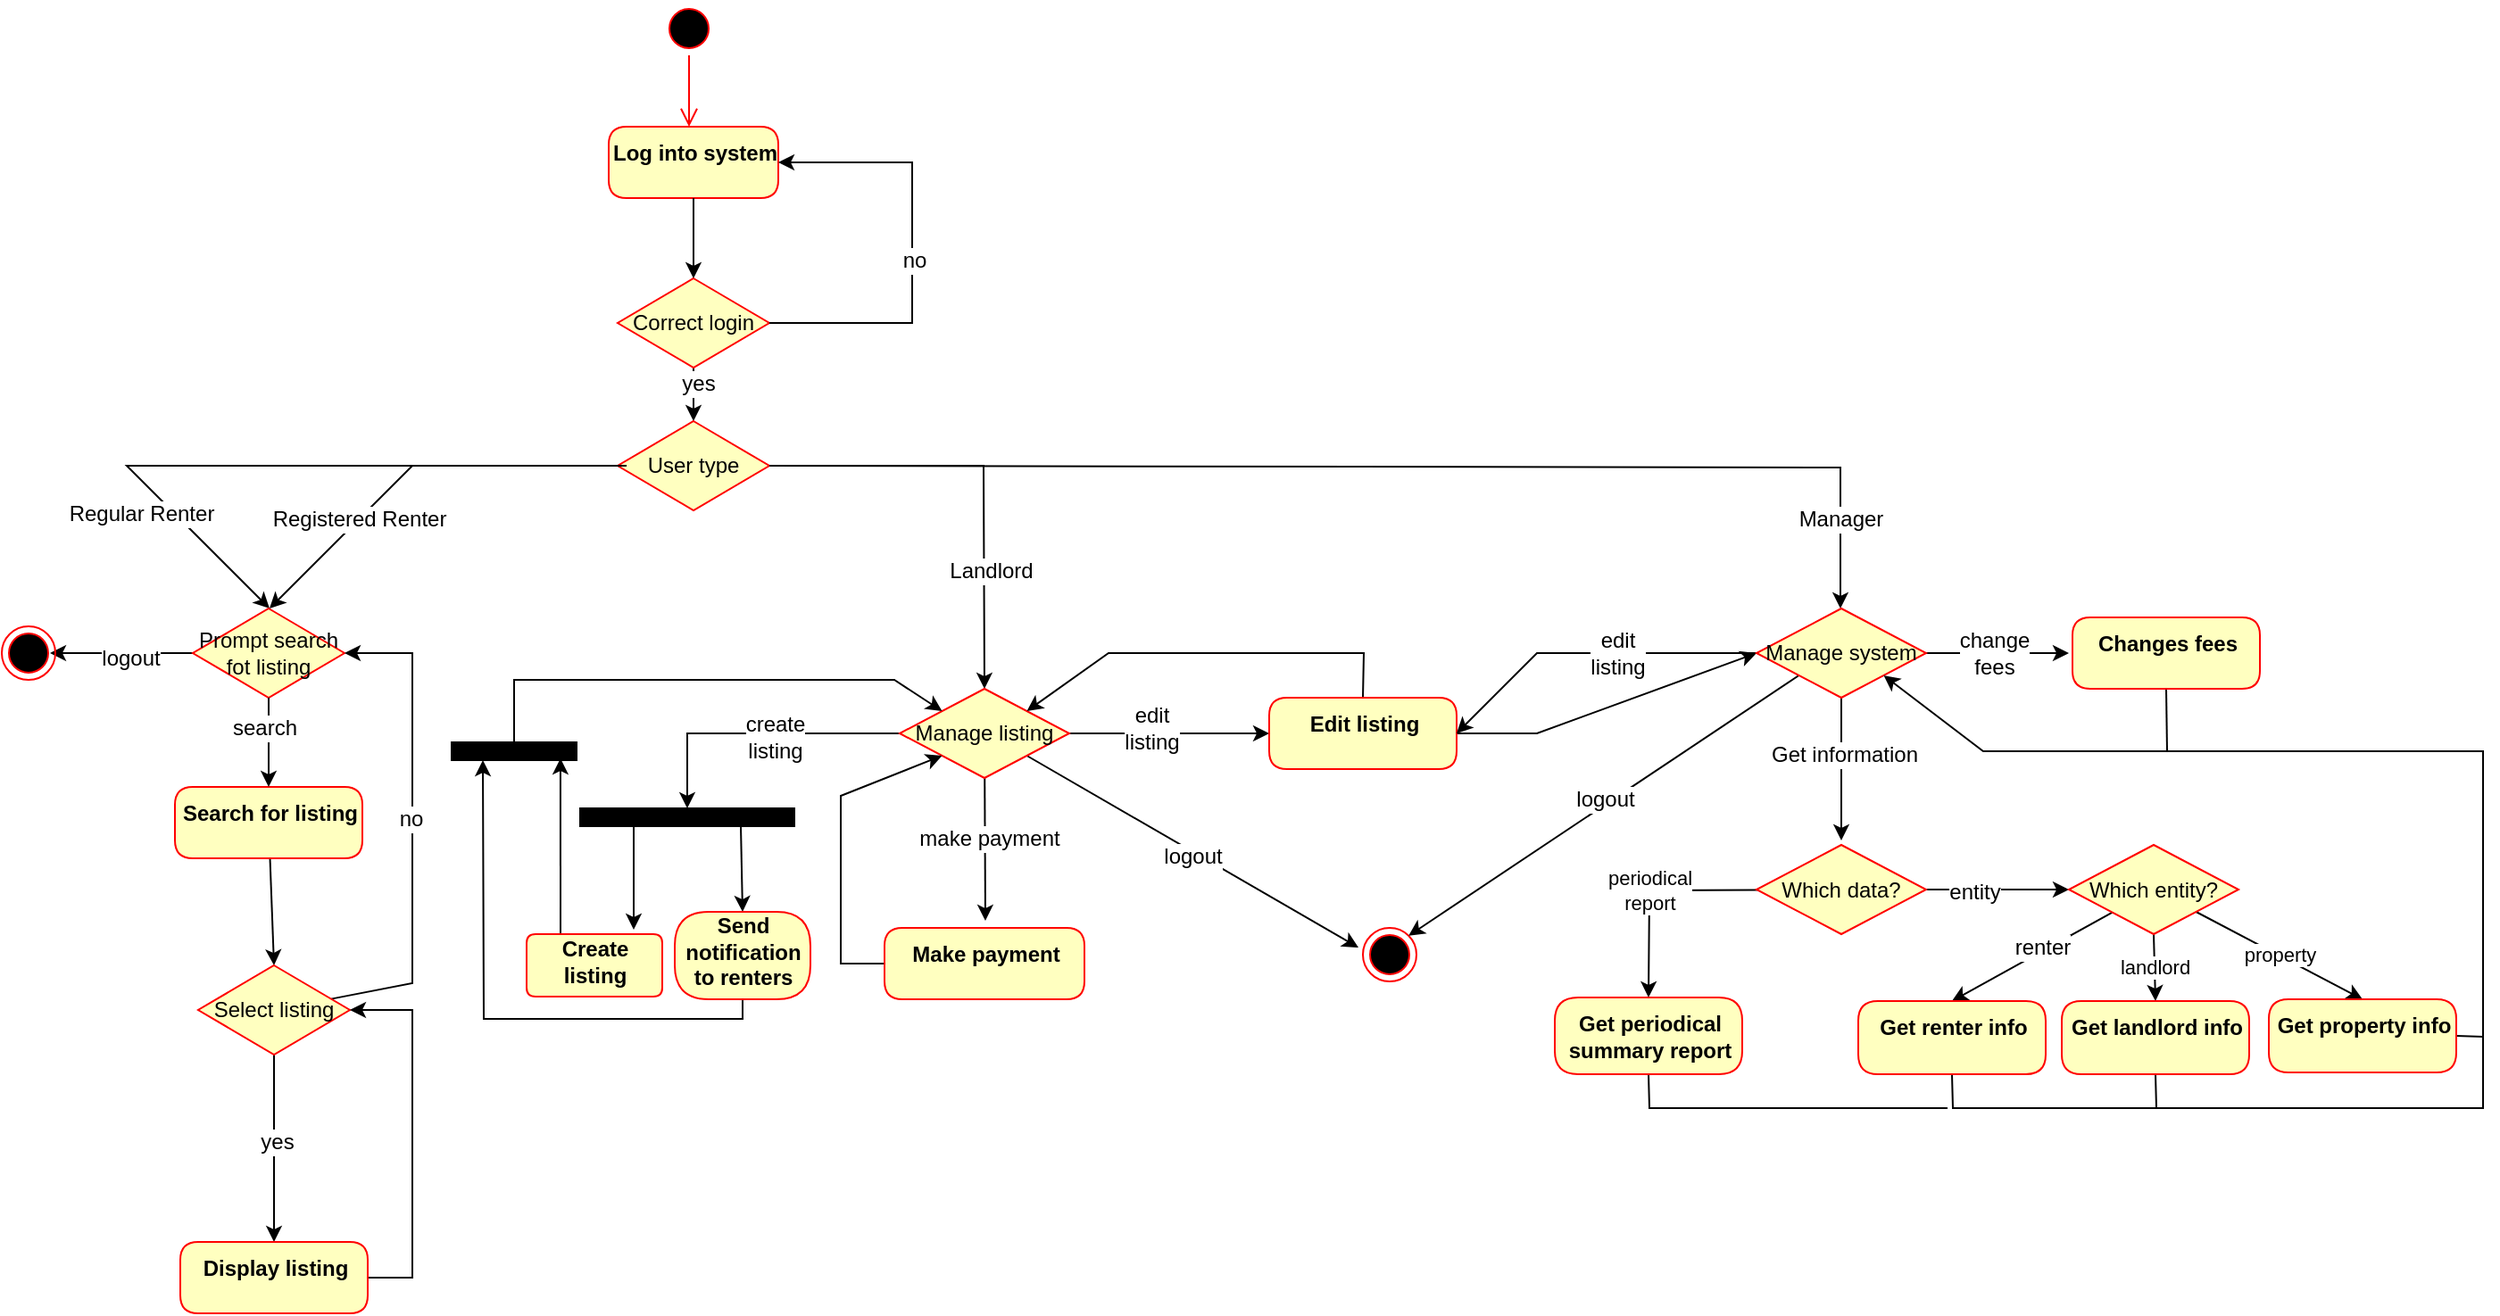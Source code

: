 <mxfile version="12.1.7" type="device" pages="1"><diagram id="JlBiW-BQGtLC-B6tLBqx" name="Page-1"><mxGraphModel dx="1553" dy="1110" grid="1" gridSize="10" guides="1" tooltips="1" connect="1" arrows="1" fold="1" page="1" pageScale="1" pageWidth="850" pageHeight="1100" math="0" shadow="0"><root><mxCell id="0"/><mxCell id="1" parent="0"/><mxCell id="_xw0BXRnaJz7iG0vLQmZ-1" value="" style="ellipse;html=1;shape=startState;fillColor=#000000;strokeColor=#ff0000;" vertex="1" parent="1"><mxGeometry x="380" y="20" width="30" height="30" as="geometry"/></mxCell><mxCell id="_xw0BXRnaJz7iG0vLQmZ-2" value="" style="edgeStyle=orthogonalEdgeStyle;html=1;verticalAlign=bottom;endArrow=open;endSize=8;strokeColor=#ff0000;" edge="1" source="_xw0BXRnaJz7iG0vLQmZ-1" parent="1"><mxGeometry relative="1" as="geometry"><mxPoint x="395" y="90" as="targetPoint"/></mxGeometry></mxCell><mxCell id="_xw0BXRnaJz7iG0vLQmZ-6" value="Log into system" style="swimlane;html=1;fontStyle=1;align=center;verticalAlign=middle;childLayout=stackLayout;horizontal=1;startSize=30;horizontalStack=0;resizeParent=0;resizeLast=1;container=0;fontColor=#000000;collapsible=0;rounded=1;arcSize=30;strokeColor=#ff0000;fillColor=#ffffc0;swimlaneFillColor=#ffffc0;swimlaneLine=0;" vertex="1" parent="1"><mxGeometry x="350" y="90" width="95" height="40" as="geometry"/></mxCell><mxCell id="_xw0BXRnaJz7iG0vLQmZ-18" value="" style="edgeStyle=none;rounded=0;orthogonalLoop=1;jettySize=auto;html=1;" edge="1" parent="1" source="_xw0BXRnaJz7iG0vLQmZ-9" target="_xw0BXRnaJz7iG0vLQmZ-17"><mxGeometry relative="1" as="geometry"/></mxCell><mxCell id="_xw0BXRnaJz7iG0vLQmZ-19" value="yes" style="text;html=1;resizable=0;points=[];align=center;verticalAlign=middle;labelBackgroundColor=#ffffff;" vertex="1" connectable="0" parent="_xw0BXRnaJz7iG0vLQmZ-18"><mxGeometry x="-0.444" y="2" relative="1" as="geometry"><mxPoint as="offset"/></mxGeometry></mxCell><mxCell id="_xw0BXRnaJz7iG0vLQmZ-9" value="Correct login" style="rhombus;whiteSpace=wrap;html=1;fillColor=#ffffc0;strokeColor=#ff0000;" vertex="1" parent="1"><mxGeometry x="355" y="175" width="85" height="50" as="geometry"/></mxCell><mxCell id="_xw0BXRnaJz7iG0vLQmZ-20" style="edgeStyle=none;rounded=0;orthogonalLoop=1;jettySize=auto;html=1;exitX=1;exitY=0.5;exitDx=0;exitDy=0;" edge="1" parent="1" source="_xw0BXRnaJz7iG0vLQmZ-17"><mxGeometry relative="1" as="geometry"><mxPoint x="1040" y="360" as="targetPoint"/><Array as="points"><mxPoint x="1040" y="281"/></Array></mxGeometry></mxCell><mxCell id="_xw0BXRnaJz7iG0vLQmZ-31" value="Manager" style="text;html=1;resizable=0;points=[];align=center;verticalAlign=middle;labelBackgroundColor=#ffffff;" vertex="1" connectable="0" parent="_xw0BXRnaJz7iG0vLQmZ-20"><mxGeometry x="0.804" y="2" relative="1" as="geometry"><mxPoint x="-2" y="16" as="offset"/></mxGeometry></mxCell><mxCell id="_xw0BXRnaJz7iG0vLQmZ-17" value="User type" style="rhombus;whiteSpace=wrap;html=1;fillColor=#ffffc0;strokeColor=#ff0000;" vertex="1" parent="1"><mxGeometry x="355" y="255" width="85" height="50" as="geometry"/></mxCell><mxCell id="_xw0BXRnaJz7iG0vLQmZ-21" style="edgeStyle=none;rounded=0;orthogonalLoop=1;jettySize=auto;html=1;exitX=1;exitY=0.5;exitDx=0;exitDy=0;entryX=1;entryY=0.5;entryDx=0;entryDy=0;" edge="1" parent="1" source="_xw0BXRnaJz7iG0vLQmZ-9" target="_xw0BXRnaJz7iG0vLQmZ-6"><mxGeometry relative="1" as="geometry"><mxPoint x="645" y="225" as="targetPoint"/><mxPoint x="440" y="146" as="sourcePoint"/><Array as="points"><mxPoint x="520" y="200"/><mxPoint x="520" y="110"/></Array></mxGeometry></mxCell><mxCell id="_xw0BXRnaJz7iG0vLQmZ-22" value="no" style="text;html=1;resizable=0;points=[];align=center;verticalAlign=middle;labelBackgroundColor=#ffffff;" vertex="1" connectable="0" parent="_xw0BXRnaJz7iG0vLQmZ-21"><mxGeometry x="-0.347" y="35" relative="1" as="geometry"><mxPoint x="36" y="-35" as="offset"/></mxGeometry></mxCell><mxCell id="_xw0BXRnaJz7iG0vLQmZ-23" style="edgeStyle=none;rounded=0;orthogonalLoop=1;jettySize=auto;html=1;exitX=0.5;exitY=1;exitDx=0;exitDy=0;entryX=0.5;entryY=0;entryDx=0;entryDy=0;" edge="1" parent="1" source="_xw0BXRnaJz7iG0vLQmZ-6" target="_xw0BXRnaJz7iG0vLQmZ-9"><mxGeometry relative="1" as="geometry"><mxPoint x="660" y="380" as="targetPoint"/><mxPoint x="455" y="301" as="sourcePoint"/><Array as="points"/></mxGeometry></mxCell><mxCell id="_xw0BXRnaJz7iG0vLQmZ-24" style="edgeStyle=none;rounded=0;orthogonalLoop=1;jettySize=auto;html=1;exitX=1;exitY=0.5;exitDx=0;exitDy=0;entryX=0.5;entryY=0;entryDx=0;entryDy=0;" edge="1" parent="1" source="_xw0BXRnaJz7iG0vLQmZ-17" target="_xw0BXRnaJz7iG0vLQmZ-64"><mxGeometry relative="1" as="geometry"><mxPoint x="560" y="360" as="targetPoint"/><mxPoint x="465" y="311" as="sourcePoint"/><Array as="points"><mxPoint x="560" y="280"/></Array></mxGeometry></mxCell><mxCell id="_xw0BXRnaJz7iG0vLQmZ-29" value="Landlord" style="text;html=1;resizable=0;points=[];align=center;verticalAlign=middle;labelBackgroundColor=#ffffff;" vertex="1" connectable="0" parent="_xw0BXRnaJz7iG0vLQmZ-24"><mxGeometry x="0.2" y="-32" relative="1" as="geometry"><mxPoint x="36" y="32" as="offset"/></mxGeometry></mxCell><mxCell id="_xw0BXRnaJz7iG0vLQmZ-25" style="edgeStyle=none;rounded=0;orthogonalLoop=1;jettySize=auto;html=1;exitX=0;exitY=0.5;exitDx=0;exitDy=0;" edge="1" parent="1" source="_xw0BXRnaJz7iG0vLQmZ-17"><mxGeometry relative="1" as="geometry"><mxPoint x="160" y="360" as="targetPoint"/><mxPoint x="450" y="290" as="sourcePoint"/><Array as="points"><mxPoint x="80" y="280"/></Array></mxGeometry></mxCell><mxCell id="_xw0BXRnaJz7iG0vLQmZ-32" value="Regular Renter" style="text;html=1;resizable=0;points=[];align=center;verticalAlign=middle;labelBackgroundColor=#ffffff;" vertex="1" connectable="0" parent="_xw0BXRnaJz7iG0vLQmZ-25"><mxGeometry x="0.549" y="31" relative="1" as="geometry"><mxPoint x="-32" y="31" as="offset"/></mxGeometry></mxCell><mxCell id="_xw0BXRnaJz7iG0vLQmZ-26" style="edgeStyle=none;rounded=0;orthogonalLoop=1;jettySize=auto;html=1;" edge="1" parent="1"><mxGeometry relative="1" as="geometry"><mxPoint x="160" y="360" as="targetPoint"/><mxPoint x="360" y="280" as="sourcePoint"/><Array as="points"><mxPoint x="240" y="280"/></Array></mxGeometry></mxCell><mxCell id="_xw0BXRnaJz7iG0vLQmZ-28" value="Registered Renter" style="text;html=1;resizable=0;points=[];align=center;verticalAlign=middle;labelBackgroundColor=#ffffff;" vertex="1" connectable="0" parent="_xw0BXRnaJz7iG0vLQmZ-26"><mxGeometry x="0.2" y="33" relative="1" as="geometry"><mxPoint x="-39" y="-7.5" as="offset"/></mxGeometry></mxCell><mxCell id="_xw0BXRnaJz7iG0vLQmZ-38" value="" style="edgeStyle=none;rounded=0;orthogonalLoop=1;jettySize=auto;html=1;" edge="1" parent="1" source="_xw0BXRnaJz7iG0vLQmZ-34"><mxGeometry relative="1" as="geometry"><mxPoint x="37" y="385" as="targetPoint"/></mxGeometry></mxCell><mxCell id="_xw0BXRnaJz7iG0vLQmZ-59" value="logout" style="text;html=1;resizable=0;points=[];align=center;verticalAlign=middle;labelBackgroundColor=#ffffff;" vertex="1" connectable="0" parent="_xw0BXRnaJz7iG0vLQmZ-38"><mxGeometry x="-0.125" y="3" relative="1" as="geometry"><mxPoint as="offset"/></mxGeometry></mxCell><mxCell id="_xw0BXRnaJz7iG0vLQmZ-34" value="Prompt search fot listing" style="rhombus;whiteSpace=wrap;html=1;fillColor=#ffffc0;strokeColor=#ff0000;" vertex="1" parent="1"><mxGeometry x="117" y="360" width="85" height="50" as="geometry"/></mxCell><mxCell id="_xw0BXRnaJz7iG0vLQmZ-41" value="" style="edgeStyle=none;rounded=0;orthogonalLoop=1;jettySize=auto;html=1;entryX=0.5;entryY=0;entryDx=0;entryDy=0;" edge="1" parent="1" source="_xw0BXRnaJz7iG0vLQmZ-39" target="_xw0BXRnaJz7iG0vLQmZ-42"><mxGeometry relative="1" as="geometry"><mxPoint x="162.5" y="580" as="targetPoint"/></mxGeometry></mxCell><mxCell id="_xw0BXRnaJz7iG0vLQmZ-39" value="Search for listing" style="swimlane;html=1;fontStyle=1;align=center;verticalAlign=middle;childLayout=stackLayout;horizontal=1;startSize=30;horizontalStack=0;resizeParent=0;resizeLast=1;container=0;fontColor=#000000;collapsible=0;rounded=1;arcSize=30;strokeColor=#ff0000;fillColor=#ffffc0;swimlaneFillColor=#ffffc0;swimlaneLine=0;" vertex="1" parent="1"><mxGeometry x="107" y="460" width="105" height="40" as="geometry"/></mxCell><mxCell id="_xw0BXRnaJz7iG0vLQmZ-44" value="" style="edgeStyle=none;rounded=0;orthogonalLoop=1;jettySize=auto;html=1;entryX=1;entryY=0.5;entryDx=0;entryDy=0;" edge="1" parent="1" source="_xw0BXRnaJz7iG0vLQmZ-42" target="_xw0BXRnaJz7iG0vLQmZ-34"><mxGeometry relative="1" as="geometry"><mxPoint x="105" y="515" as="targetPoint"/><Array as="points"><mxPoint x="240" y="570"/><mxPoint x="240" y="385"/></Array></mxGeometry></mxCell><mxCell id="_xw0BXRnaJz7iG0vLQmZ-45" value="no" style="text;html=1;resizable=0;points=[];align=center;verticalAlign=middle;labelBackgroundColor=#ffffff;" vertex="1" connectable="0" parent="_xw0BXRnaJz7iG0vLQmZ-44"><mxGeometry x="0.029" y="1" relative="1" as="geometry"><mxPoint as="offset"/></mxGeometry></mxCell><mxCell id="_xw0BXRnaJz7iG0vLQmZ-47" value="" style="edgeStyle=none;rounded=0;orthogonalLoop=1;jettySize=auto;html=1;" edge="1" parent="1" source="_xw0BXRnaJz7iG0vLQmZ-42"><mxGeometry relative="1" as="geometry"><mxPoint x="162.5" y="715" as="targetPoint"/></mxGeometry></mxCell><mxCell id="_xw0BXRnaJz7iG0vLQmZ-48" value="yes" style="text;html=1;resizable=0;points=[];align=center;verticalAlign=middle;labelBackgroundColor=#ffffff;" vertex="1" connectable="0" parent="_xw0BXRnaJz7iG0vLQmZ-47"><mxGeometry x="-0.075" y="1" relative="1" as="geometry"><mxPoint as="offset"/></mxGeometry></mxCell><mxCell id="_xw0BXRnaJz7iG0vLQmZ-42" value="Select listing" style="rhombus;whiteSpace=wrap;html=1;fillColor=#ffffc0;strokeColor=#ff0000;" vertex="1" parent="1"><mxGeometry x="120" y="560" width="85" height="50" as="geometry"/></mxCell><mxCell id="_xw0BXRnaJz7iG0vLQmZ-51" value="" style="edgeStyle=none;rounded=0;orthogonalLoop=1;jettySize=auto;html=1;entryX=1;entryY=0.5;entryDx=0;entryDy=0;" edge="1" parent="1" source="_xw0BXRnaJz7iG0vLQmZ-49" target="_xw0BXRnaJz7iG0vLQmZ-42"><mxGeometry relative="1" as="geometry"><mxPoint x="260" y="730" as="targetPoint"/><Array as="points"><mxPoint x="240" y="735"/><mxPoint x="240" y="585"/></Array></mxGeometry></mxCell><mxCell id="_xw0BXRnaJz7iG0vLQmZ-49" value="Display listing" style="swimlane;html=1;fontStyle=1;align=center;verticalAlign=middle;childLayout=stackLayout;horizontal=1;startSize=30;horizontalStack=0;resizeParent=0;resizeLast=1;container=0;fontColor=#000000;collapsible=0;rounded=1;arcSize=30;strokeColor=#ff0000;fillColor=#ffffc0;swimlaneFillColor=#ffffc0;swimlaneLine=0;" vertex="1" parent="1"><mxGeometry x="110" y="715" width="105" height="40" as="geometry"/></mxCell><mxCell id="_xw0BXRnaJz7iG0vLQmZ-56" value="" style="ellipse;html=1;shape=endState;fillColor=#000000;strokeColor=#ff0000;" vertex="1" parent="1"><mxGeometry x="10" y="370" width="30" height="30" as="geometry"/></mxCell><mxCell id="_xw0BXRnaJz7iG0vLQmZ-62" value="" style="edgeStyle=none;rounded=0;orthogonalLoop=1;jettySize=auto;html=1;exitX=0.5;exitY=1;exitDx=0;exitDy=0;entryX=0.5;entryY=0;entryDx=0;entryDy=0;" edge="1" parent="1" source="_xw0BXRnaJz7iG0vLQmZ-34" target="_xw0BXRnaJz7iG0vLQmZ-39"><mxGeometry relative="1" as="geometry"><mxPoint x="172.5" y="510" as="sourcePoint"/><mxPoint x="172.5" y="590" as="targetPoint"/></mxGeometry></mxCell><mxCell id="_xw0BXRnaJz7iG0vLQmZ-63" value="search" style="text;html=1;resizable=0;points=[];align=center;verticalAlign=middle;labelBackgroundColor=#ffffff;" vertex="1" connectable="0" parent="_xw0BXRnaJz7iG0vLQmZ-62"><mxGeometry x="-0.32" y="-3" relative="1" as="geometry"><mxPoint as="offset"/></mxGeometry></mxCell><mxCell id="_xw0BXRnaJz7iG0vLQmZ-66" value="" style="edgeStyle=none;rounded=0;orthogonalLoop=1;jettySize=auto;html=1;entryX=1;entryY=0.5;entryDx=0;entryDy=0;" edge="1" parent="1" source="_xw0BXRnaJz7iG0vLQmZ-64" target="_xw0BXRnaJz7iG0vLQmZ-93"><mxGeometry relative="1" as="geometry"><mxPoint x="433" y="430" as="targetPoint"/><Array as="points"><mxPoint x="394" y="430"/></Array></mxGeometry></mxCell><mxCell id="_xw0BXRnaJz7iG0vLQmZ-67" value="create&lt;br&gt;listing" style="text;html=1;resizable=0;points=[];align=center;verticalAlign=middle;labelBackgroundColor=#ffffff;" vertex="1" connectable="0" parent="_xw0BXRnaJz7iG0vLQmZ-66"><mxGeometry x="-0.125" y="2" relative="1" as="geometry"><mxPoint as="offset"/></mxGeometry></mxCell><mxCell id="_xw0BXRnaJz7iG0vLQmZ-75" style="edgeStyle=none;rounded=0;orthogonalLoop=1;jettySize=auto;html=1;exitX=1;exitY=0.5;exitDx=0;exitDy=0;entryX=0;entryY=0.5;entryDx=0;entryDy=0;" edge="1" parent="1" source="_xw0BXRnaJz7iG0vLQmZ-64" target="_xw0BXRnaJz7iG0vLQmZ-73"><mxGeometry relative="1" as="geometry"/></mxCell><mxCell id="_xw0BXRnaJz7iG0vLQmZ-76" value="edit&lt;br&gt;listing" style="text;html=1;resizable=0;points=[];align=center;verticalAlign=middle;labelBackgroundColor=#ffffff;" vertex="1" connectable="0" parent="_xw0BXRnaJz7iG0vLQmZ-75"><mxGeometry x="-0.179" y="3" relative="1" as="geometry"><mxPoint as="offset"/></mxGeometry></mxCell><mxCell id="_xw0BXRnaJz7iG0vLQmZ-79" value="" style="edgeStyle=none;rounded=0;orthogonalLoop=1;jettySize=auto;html=1;" edge="1" parent="1" source="_xw0BXRnaJz7iG0vLQmZ-64"><mxGeometry relative="1" as="geometry"><mxPoint x="561" y="535" as="targetPoint"/></mxGeometry></mxCell><mxCell id="_xw0BXRnaJz7iG0vLQmZ-82" value="make payment" style="text;html=1;resizable=0;points=[];align=center;verticalAlign=middle;labelBackgroundColor=#ffffff;" vertex="1" connectable="0" parent="_xw0BXRnaJz7iG0vLQmZ-79"><mxGeometry x="-0.148" y="2" relative="1" as="geometry"><mxPoint as="offset"/></mxGeometry></mxCell><mxCell id="_xw0BXRnaJz7iG0vLQmZ-84" style="edgeStyle=none;rounded=0;orthogonalLoop=1;jettySize=auto;html=1;exitX=1;exitY=1;exitDx=0;exitDy=0;" edge="1" parent="1" source="_xw0BXRnaJz7iG0vLQmZ-64"><mxGeometry relative="1" as="geometry"><mxPoint x="770" y="550" as="targetPoint"/></mxGeometry></mxCell><mxCell id="_xw0BXRnaJz7iG0vLQmZ-86" value="logout" style="text;html=1;resizable=0;points=[];align=center;verticalAlign=middle;labelBackgroundColor=#ffffff;" vertex="1" connectable="0" parent="_xw0BXRnaJz7iG0vLQmZ-84"><mxGeometry x="0.008" y="-2" relative="1" as="geometry"><mxPoint as="offset"/></mxGeometry></mxCell><mxCell id="_xw0BXRnaJz7iG0vLQmZ-64" value="Manage listing" style="rhombus;whiteSpace=wrap;html=1;fillColor=#ffffc0;strokeColor=#ff0000;" vertex="1" parent="1"><mxGeometry x="513" y="405" width="95" height="50" as="geometry"/></mxCell><mxCell id="_xw0BXRnaJz7iG0vLQmZ-77" style="edgeStyle=none;rounded=0;orthogonalLoop=1;jettySize=auto;html=1;exitX=0.5;exitY=0;exitDx=0;exitDy=0;entryX=1;entryY=0;entryDx=0;entryDy=0;" edge="1" parent="1" source="_xw0BXRnaJz7iG0vLQmZ-73" target="_xw0BXRnaJz7iG0vLQmZ-64"><mxGeometry relative="1" as="geometry"><Array as="points"><mxPoint x="773" y="385"/><mxPoint x="630" y="385"/></Array></mxGeometry></mxCell><mxCell id="_xw0BXRnaJz7iG0vLQmZ-109" style="edgeStyle=none;rounded=0;orthogonalLoop=1;jettySize=auto;html=1;exitX=1;exitY=0.5;exitDx=0;exitDy=0;entryX=0;entryY=0.5;entryDx=0;entryDy=0;" edge="1" parent="1" source="_xw0BXRnaJz7iG0vLQmZ-73" target="_xw0BXRnaJz7iG0vLQmZ-107"><mxGeometry relative="1" as="geometry"><Array as="points"><mxPoint x="870" y="430"/></Array></mxGeometry></mxCell><mxCell id="_xw0BXRnaJz7iG0vLQmZ-73" value="Edit listing" style="swimlane;html=1;fontStyle=1;align=center;verticalAlign=middle;childLayout=stackLayout;horizontal=1;startSize=30;horizontalStack=0;resizeParent=0;resizeLast=1;container=0;fontColor=#000000;collapsible=0;rounded=1;arcSize=30;strokeColor=#ff0000;fillColor=#ffffc0;swimlaneFillColor=#ffffc0;swimlaneLine=0;" vertex="1" parent="1"><mxGeometry x="720" y="410" width="105" height="40" as="geometry"/></mxCell><mxCell id="_xw0BXRnaJz7iG0vLQmZ-87" value="" style="ellipse;html=1;shape=endState;fillColor=#000000;strokeColor=#ff0000;" vertex="1" parent="1"><mxGeometry x="772.5" y="539" width="30" height="30" as="geometry"/></mxCell><mxCell id="_xw0BXRnaJz7iG0vLQmZ-92" style="edgeStyle=none;rounded=0;orthogonalLoop=1;jettySize=auto;html=1;exitX=0;exitY=0.5;exitDx=0;exitDy=0;entryX=0;entryY=1;entryDx=0;entryDy=0;" edge="1" parent="1" source="_xw0BXRnaJz7iG0vLQmZ-91" target="_xw0BXRnaJz7iG0vLQmZ-64"><mxGeometry relative="1" as="geometry"><Array as="points"><mxPoint x="480" y="559"/><mxPoint x="480" y="465"/></Array></mxGeometry></mxCell><mxCell id="_xw0BXRnaJz7iG0vLQmZ-91" value="Make payment" style="swimlane;html=1;fontStyle=1;align=center;verticalAlign=middle;childLayout=stackLayout;horizontal=1;startSize=30;horizontalStack=0;resizeParent=0;resizeLast=1;container=0;fontColor=#000000;collapsible=0;rounded=1;arcSize=30;strokeColor=#ff0000;fillColor=#ffffc0;swimlaneFillColor=#ffffc0;swimlaneLine=0;" vertex="1" parent="1"><mxGeometry x="504.5" y="539" width="112" height="40" as="geometry"/></mxCell><mxCell id="_xw0BXRnaJz7iG0vLQmZ-98" style="edgeStyle=none;rounded=0;orthogonalLoop=1;jettySize=auto;html=1;exitX=0;exitY=0.25;exitDx=0;exitDy=0;" edge="1" parent="1" source="_xw0BXRnaJz7iG0vLQmZ-93"><mxGeometry relative="1" as="geometry"><mxPoint x="364" y="540" as="targetPoint"/></mxGeometry></mxCell><mxCell id="_xw0BXRnaJz7iG0vLQmZ-101" style="edgeStyle=none;rounded=0;orthogonalLoop=1;jettySize=auto;html=1;exitX=0;exitY=0.75;exitDx=0;exitDy=0;entryX=0.5;entryY=0;entryDx=0;entryDy=0;" edge="1" parent="1" source="_xw0BXRnaJz7iG0vLQmZ-93" target="_xw0BXRnaJz7iG0vLQmZ-100"><mxGeometry relative="1" as="geometry"/></mxCell><mxCell id="_xw0BXRnaJz7iG0vLQmZ-93" value="" style="rounded=0;whiteSpace=wrap;html=1;fillColor=#000000;rotation=-90;" vertex="1" parent="1"><mxGeometry x="389" y="417" width="10" height="120" as="geometry"/></mxCell><mxCell id="_xw0BXRnaJz7iG0vLQmZ-104" style="edgeStyle=none;rounded=0;orthogonalLoop=1;jettySize=auto;html=1;exitX=0.25;exitY=0;exitDx=0;exitDy=0;entryX=0.1;entryY=0.871;entryDx=0;entryDy=0;entryPerimeter=0;" edge="1" parent="1" source="_xw0BXRnaJz7iG0vLQmZ-97" target="_xw0BXRnaJz7iG0vLQmZ-103"><mxGeometry relative="1" as="geometry"><mxPoint x="320" y="446" as="targetPoint"/></mxGeometry></mxCell><mxCell id="_xw0BXRnaJz7iG0vLQmZ-97" value="Create &lt;br&gt;listing" style="swimlane;html=1;fontStyle=1;align=center;verticalAlign=middle;childLayout=stackLayout;horizontal=1;startSize=30;horizontalStack=0;resizeParent=0;resizeLast=1;container=0;fontColor=#000000;collapsible=0;rounded=1;arcSize=30;strokeColor=#ff0000;fillColor=#ffffc0;swimlaneFillColor=#ffffc0;swimlaneLine=0;" vertex="1" parent="1"><mxGeometry x="304" y="542.5" width="76" height="35" as="geometry"/></mxCell><mxCell id="_xw0BXRnaJz7iG0vLQmZ-105" style="edgeStyle=none;rounded=0;orthogonalLoop=1;jettySize=auto;html=1;exitX=0.5;exitY=1;exitDx=0;exitDy=0;entryX=0;entryY=0.25;entryDx=0;entryDy=0;" edge="1" parent="1" source="_xw0BXRnaJz7iG0vLQmZ-100" target="_xw0BXRnaJz7iG0vLQmZ-103"><mxGeometry relative="1" as="geometry"><Array as="points"><mxPoint x="425" y="590"/><mxPoint x="280" y="590"/></Array></mxGeometry></mxCell><mxCell id="_xw0BXRnaJz7iG0vLQmZ-100" value="&lt;br&gt;Send&lt;br&gt;notification&lt;br&gt;to renters" style="swimlane;html=1;fontStyle=1;align=center;verticalAlign=middle;childLayout=stackLayout;horizontal=1;startSize=30;horizontalStack=0;resizeParent=0;resizeLast=1;container=0;fontColor=#000000;collapsible=0;rounded=1;arcSize=30;strokeColor=#ff0000;fillColor=#ffffc0;swimlaneFillColor=#ffffc0;swimlaneLine=0;" vertex="1" parent="1"><mxGeometry x="387" y="530" width="76" height="49" as="geometry"/></mxCell><mxCell id="_xw0BXRnaJz7iG0vLQmZ-106" style="edgeStyle=none;rounded=0;orthogonalLoop=1;jettySize=auto;html=1;exitX=1;exitY=0.5;exitDx=0;exitDy=0;entryX=0;entryY=0;entryDx=0;entryDy=0;" edge="1" parent="1" source="_xw0BXRnaJz7iG0vLQmZ-103" target="_xw0BXRnaJz7iG0vLQmZ-64"><mxGeometry relative="1" as="geometry"><Array as="points"><mxPoint x="297" y="400"/><mxPoint x="510" y="400"/></Array></mxGeometry></mxCell><mxCell id="_xw0BXRnaJz7iG0vLQmZ-103" value="" style="rounded=0;whiteSpace=wrap;html=1;fillColor=#000000;rotation=-90;" vertex="1" parent="1"><mxGeometry x="292" y="405" width="10" height="70" as="geometry"/></mxCell><mxCell id="_xw0BXRnaJz7iG0vLQmZ-108" style="edgeStyle=none;rounded=0;orthogonalLoop=1;jettySize=auto;html=1;exitX=0;exitY=0.5;exitDx=0;exitDy=0;entryX=1;entryY=0.5;entryDx=0;entryDy=0;" edge="1" parent="1" source="_xw0BXRnaJz7iG0vLQmZ-107" target="_xw0BXRnaJz7iG0vLQmZ-73"><mxGeometry relative="1" as="geometry"><Array as="points"><mxPoint x="870" y="385"/></Array></mxGeometry></mxCell><mxCell id="_xw0BXRnaJz7iG0vLQmZ-114" value="edit&lt;br&gt;listing" style="text;html=1;resizable=0;points=[];align=center;verticalAlign=middle;labelBackgroundColor=#ffffff;" vertex="1" connectable="0" parent="_xw0BXRnaJz7iG0vLQmZ-108"><mxGeometry x="-0.164" relative="1" as="geometry"><mxPoint as="offset"/></mxGeometry></mxCell><mxCell id="_xw0BXRnaJz7iG0vLQmZ-111" value="" style="edgeStyle=none;rounded=0;orthogonalLoop=1;jettySize=auto;html=1;" edge="1" parent="1" source="_xw0BXRnaJz7iG0vLQmZ-107"><mxGeometry relative="1" as="geometry"><mxPoint x="1168" y="385" as="targetPoint"/></mxGeometry></mxCell><mxCell id="_xw0BXRnaJz7iG0vLQmZ-115" value="change&lt;br&gt;fees" style="text;html=1;resizable=0;points=[];align=center;verticalAlign=middle;labelBackgroundColor=#ffffff;" vertex="1" connectable="0" parent="_xw0BXRnaJz7iG0vLQmZ-111"><mxGeometry x="-0.05" relative="1" as="geometry"><mxPoint as="offset"/></mxGeometry></mxCell><mxCell id="_xw0BXRnaJz7iG0vLQmZ-117" value="" style="edgeStyle=none;rounded=0;orthogonalLoop=1;jettySize=auto;html=1;" edge="1" parent="1" source="_xw0BXRnaJz7iG0vLQmZ-107"><mxGeometry relative="1" as="geometry"><mxPoint x="1040.5" y="490" as="targetPoint"/></mxGeometry></mxCell><mxCell id="_xw0BXRnaJz7iG0vLQmZ-121" value="Get information" style="text;html=1;resizable=0;points=[];align=center;verticalAlign=middle;labelBackgroundColor=#ffffff;" vertex="1" connectable="0" parent="_xw0BXRnaJz7iG0vLQmZ-117"><mxGeometry x="-0.2" y="1" relative="1" as="geometry"><mxPoint as="offset"/></mxGeometry></mxCell><mxCell id="_xw0BXRnaJz7iG0vLQmZ-118" style="edgeStyle=none;rounded=0;orthogonalLoop=1;jettySize=auto;html=1;exitX=0;exitY=1;exitDx=0;exitDy=0;entryX=1;entryY=0;entryDx=0;entryDy=0;" edge="1" parent="1" source="_xw0BXRnaJz7iG0vLQmZ-107" target="_xw0BXRnaJz7iG0vLQmZ-87"><mxGeometry relative="1" as="geometry"/></mxCell><mxCell id="_xw0BXRnaJz7iG0vLQmZ-119" value="logout" style="text;html=1;resizable=0;points=[];align=center;verticalAlign=middle;labelBackgroundColor=#ffffff;" vertex="1" connectable="0" parent="_xw0BXRnaJz7iG0vLQmZ-118"><mxGeometry x="-0.018" y="-3" relative="1" as="geometry"><mxPoint as="offset"/></mxGeometry></mxCell><mxCell id="_xw0BXRnaJz7iG0vLQmZ-107" value="Manage system" style="rhombus;whiteSpace=wrap;html=1;fillColor=#ffffc0;strokeColor=#ff0000;" vertex="1" parent="1"><mxGeometry x="993" y="360" width="95" height="50" as="geometry"/></mxCell><mxCell id="_xw0BXRnaJz7iG0vLQmZ-141" style="edgeStyle=none;rounded=0;orthogonalLoop=1;jettySize=auto;html=1;exitX=0.5;exitY=1;exitDx=0;exitDy=0;endArrow=none;endFill=0;" edge="1" parent="1" source="_xw0BXRnaJz7iG0vLQmZ-112"><mxGeometry relative="1" as="geometry"><mxPoint x="1223" y="440" as="targetPoint"/></mxGeometry></mxCell><mxCell id="_xw0BXRnaJz7iG0vLQmZ-112" value="Changes fees" style="swimlane;html=1;fontStyle=1;align=center;verticalAlign=middle;childLayout=stackLayout;horizontal=1;startSize=30;horizontalStack=0;resizeParent=0;resizeLast=1;container=0;fontColor=#000000;collapsible=0;rounded=1;arcSize=30;strokeColor=#ff0000;fillColor=#ffffc0;swimlaneFillColor=#ffffc0;swimlaneLine=0;" vertex="1" parent="1"><mxGeometry x="1170" y="365" width="105" height="40" as="geometry"/></mxCell><mxCell id="_xw0BXRnaJz7iG0vLQmZ-124" value="periodical&lt;br&gt;report" style="edgeStyle=none;rounded=0;orthogonalLoop=1;jettySize=auto;html=1;entryX=0.5;entryY=0;entryDx=0;entryDy=0;" edge="1" parent="1" source="_xw0BXRnaJz7iG0vLQmZ-122" target="_xw0BXRnaJz7iG0vLQmZ-125"><mxGeometry relative="1" as="geometry"><mxPoint x="913" y="517.5" as="targetPoint"/><Array as="points"><mxPoint x="933" y="518"/></Array></mxGeometry></mxCell><mxCell id="_xw0BXRnaJz7iG0vLQmZ-127" value="" style="edgeStyle=none;rounded=0;orthogonalLoop=1;jettySize=auto;html=1;" edge="1" parent="1" source="_xw0BXRnaJz7iG0vLQmZ-122" target="_xw0BXRnaJz7iG0vLQmZ-126"><mxGeometry relative="1" as="geometry"/></mxCell><mxCell id="_xw0BXRnaJz7iG0vLQmZ-128" value="entity" style="text;html=1;resizable=0;points=[];align=center;verticalAlign=middle;labelBackgroundColor=#ffffff;" vertex="1" connectable="0" parent="_xw0BXRnaJz7iG0vLQmZ-127"><mxGeometry x="-0.325" relative="1" as="geometry"><mxPoint y="1" as="offset"/></mxGeometry></mxCell><mxCell id="_xw0BXRnaJz7iG0vLQmZ-122" value="Which data?" style="rhombus;whiteSpace=wrap;html=1;fillColor=#ffffc0;strokeColor=#ff0000;" vertex="1" parent="1"><mxGeometry x="993" y="492.5" width="95" height="50" as="geometry"/></mxCell><mxCell id="_xw0BXRnaJz7iG0vLQmZ-130" value="" style="edgeStyle=none;rounded=0;orthogonalLoop=1;jettySize=auto;html=1;entryX=0.5;entryY=0;entryDx=0;entryDy=0;" edge="1" parent="1" source="_xw0BXRnaJz7iG0vLQmZ-126" target="_xw0BXRnaJz7iG0vLQmZ-131"><mxGeometry relative="1" as="geometry"><mxPoint x="1152.363" y="577.875" as="targetPoint"/></mxGeometry></mxCell><mxCell id="_xw0BXRnaJz7iG0vLQmZ-133" value="renter" style="text;html=1;resizable=0;points=[];align=center;verticalAlign=middle;labelBackgroundColor=#ffffff;" vertex="1" connectable="0" parent="_xw0BXRnaJz7iG0vLQmZ-130"><mxGeometry x="-0.144" y="-2" relative="1" as="geometry"><mxPoint as="offset"/></mxGeometry></mxCell><mxCell id="_xw0BXRnaJz7iG0vLQmZ-134" value="landlord" style="edgeStyle=none;rounded=0;orthogonalLoop=1;jettySize=auto;html=1;exitX=0.5;exitY=1;exitDx=0;exitDy=0;entryX=0.5;entryY=0;entryDx=0;entryDy=0;" edge="1" parent="1" source="_xw0BXRnaJz7iG0vLQmZ-126" target="_xw0BXRnaJz7iG0vLQmZ-132"><mxGeometry relative="1" as="geometry"/></mxCell><mxCell id="_xw0BXRnaJz7iG0vLQmZ-136" value="property" style="edgeStyle=none;rounded=0;orthogonalLoop=1;jettySize=auto;html=1;exitX=1;exitY=1;exitDx=0;exitDy=0;entryX=0.5;entryY=0;entryDx=0;entryDy=0;" edge="1" parent="1" source="_xw0BXRnaJz7iG0vLQmZ-126" target="_xw0BXRnaJz7iG0vLQmZ-135"><mxGeometry relative="1" as="geometry"/></mxCell><mxCell id="_xw0BXRnaJz7iG0vLQmZ-126" value="Which entity?" style="rhombus;whiteSpace=wrap;html=1;fillColor=#ffffc0;strokeColor=#ff0000;" vertex="1" parent="1"><mxGeometry x="1168" y="492.5" width="95" height="50" as="geometry"/></mxCell><mxCell id="_xw0BXRnaJz7iG0vLQmZ-140" style="edgeStyle=none;rounded=0;orthogonalLoop=1;jettySize=auto;html=1;exitX=0.5;exitY=1;exitDx=0;exitDy=0;endArrow=none;endFill=0;" edge="1" parent="1" source="_xw0BXRnaJz7iG0vLQmZ-125"><mxGeometry relative="1" as="geometry"><mxPoint x="1100" y="640" as="targetPoint"/><Array as="points"><mxPoint x="933" y="640"/></Array></mxGeometry></mxCell><mxCell id="_xw0BXRnaJz7iG0vLQmZ-125" value="&lt;br&gt;Get periodical&lt;br&gt;summary report" style="swimlane;html=1;fontStyle=1;align=center;verticalAlign=middle;childLayout=stackLayout;horizontal=1;startSize=30;horizontalStack=0;resizeParent=0;resizeLast=1;container=0;fontColor=#000000;collapsible=0;rounded=1;arcSize=30;strokeColor=#ff0000;fillColor=#ffffc0;swimlaneFillColor=#ffffc0;swimlaneLine=0;" vertex="1" parent="1"><mxGeometry x="880" y="578" width="105" height="43" as="geometry"/></mxCell><mxCell id="_xw0BXRnaJz7iG0vLQmZ-139" style="edgeStyle=none;rounded=0;orthogonalLoop=1;jettySize=auto;html=1;exitX=0.5;exitY=1;exitDx=0;exitDy=0;endArrow=none;endFill=0;" edge="1" parent="1" source="_xw0BXRnaJz7iG0vLQmZ-131"><mxGeometry relative="1" as="geometry"><mxPoint x="1220" y="640" as="targetPoint"/><Array as="points"><mxPoint x="1103" y="640"/></Array></mxGeometry></mxCell><mxCell id="_xw0BXRnaJz7iG0vLQmZ-131" value="Get renter info" style="swimlane;html=1;fontStyle=1;align=center;verticalAlign=middle;childLayout=stackLayout;horizontal=1;startSize=30;horizontalStack=0;resizeParent=0;resizeLast=1;container=0;fontColor=#000000;collapsible=0;rounded=1;arcSize=30;strokeColor=#ff0000;fillColor=#ffffc0;swimlaneFillColor=#ffffc0;swimlaneLine=0;" vertex="1" parent="1"><mxGeometry x="1050" y="580" width="105" height="41" as="geometry"/></mxCell><mxCell id="_xw0BXRnaJz7iG0vLQmZ-138" style="edgeStyle=none;rounded=0;orthogonalLoop=1;jettySize=auto;html=1;exitX=0.5;exitY=1;exitDx=0;exitDy=0;endArrow=none;endFill=0;" edge="1" parent="1" source="_xw0BXRnaJz7iG0vLQmZ-132"><mxGeometry relative="1" as="geometry"><mxPoint x="1400" y="600" as="targetPoint"/><Array as="points"><mxPoint x="1217" y="640"/><mxPoint x="1400" y="640"/></Array></mxGeometry></mxCell><mxCell id="_xw0BXRnaJz7iG0vLQmZ-132" value="Get landlord info" style="swimlane;html=1;fontStyle=1;align=center;verticalAlign=middle;childLayout=stackLayout;horizontal=1;startSize=30;horizontalStack=0;resizeParent=0;resizeLast=1;container=0;fontColor=#000000;collapsible=0;rounded=1;arcSize=30;strokeColor=#ff0000;fillColor=#ffffc0;swimlaneFillColor=#ffffc0;swimlaneLine=0;" vertex="1" parent="1"><mxGeometry x="1164" y="580" width="105" height="41" as="geometry"/></mxCell><mxCell id="_xw0BXRnaJz7iG0vLQmZ-137" style="edgeStyle=none;rounded=0;orthogonalLoop=1;jettySize=auto;html=1;exitX=1;exitY=0.5;exitDx=0;exitDy=0;entryX=1;entryY=1;entryDx=0;entryDy=0;" edge="1" parent="1" source="_xw0BXRnaJz7iG0vLQmZ-135" target="_xw0BXRnaJz7iG0vLQmZ-107"><mxGeometry relative="1" as="geometry"><Array as="points"><mxPoint x="1400" y="600"/><mxPoint x="1400" y="440"/><mxPoint x="1120" y="440"/></Array></mxGeometry></mxCell><mxCell id="_xw0BXRnaJz7iG0vLQmZ-135" value="Get property info" style="swimlane;html=1;fontStyle=1;align=center;verticalAlign=middle;childLayout=stackLayout;horizontal=1;startSize=30;horizontalStack=0;resizeParent=0;resizeLast=1;container=0;fontColor=#000000;collapsible=0;rounded=1;arcSize=30;strokeColor=#ff0000;fillColor=#ffffc0;swimlaneFillColor=#ffffc0;swimlaneLine=0;" vertex="1" parent="1"><mxGeometry x="1280" y="579" width="105" height="41" as="geometry"/></mxCell></root></mxGraphModel></diagram></mxfile>